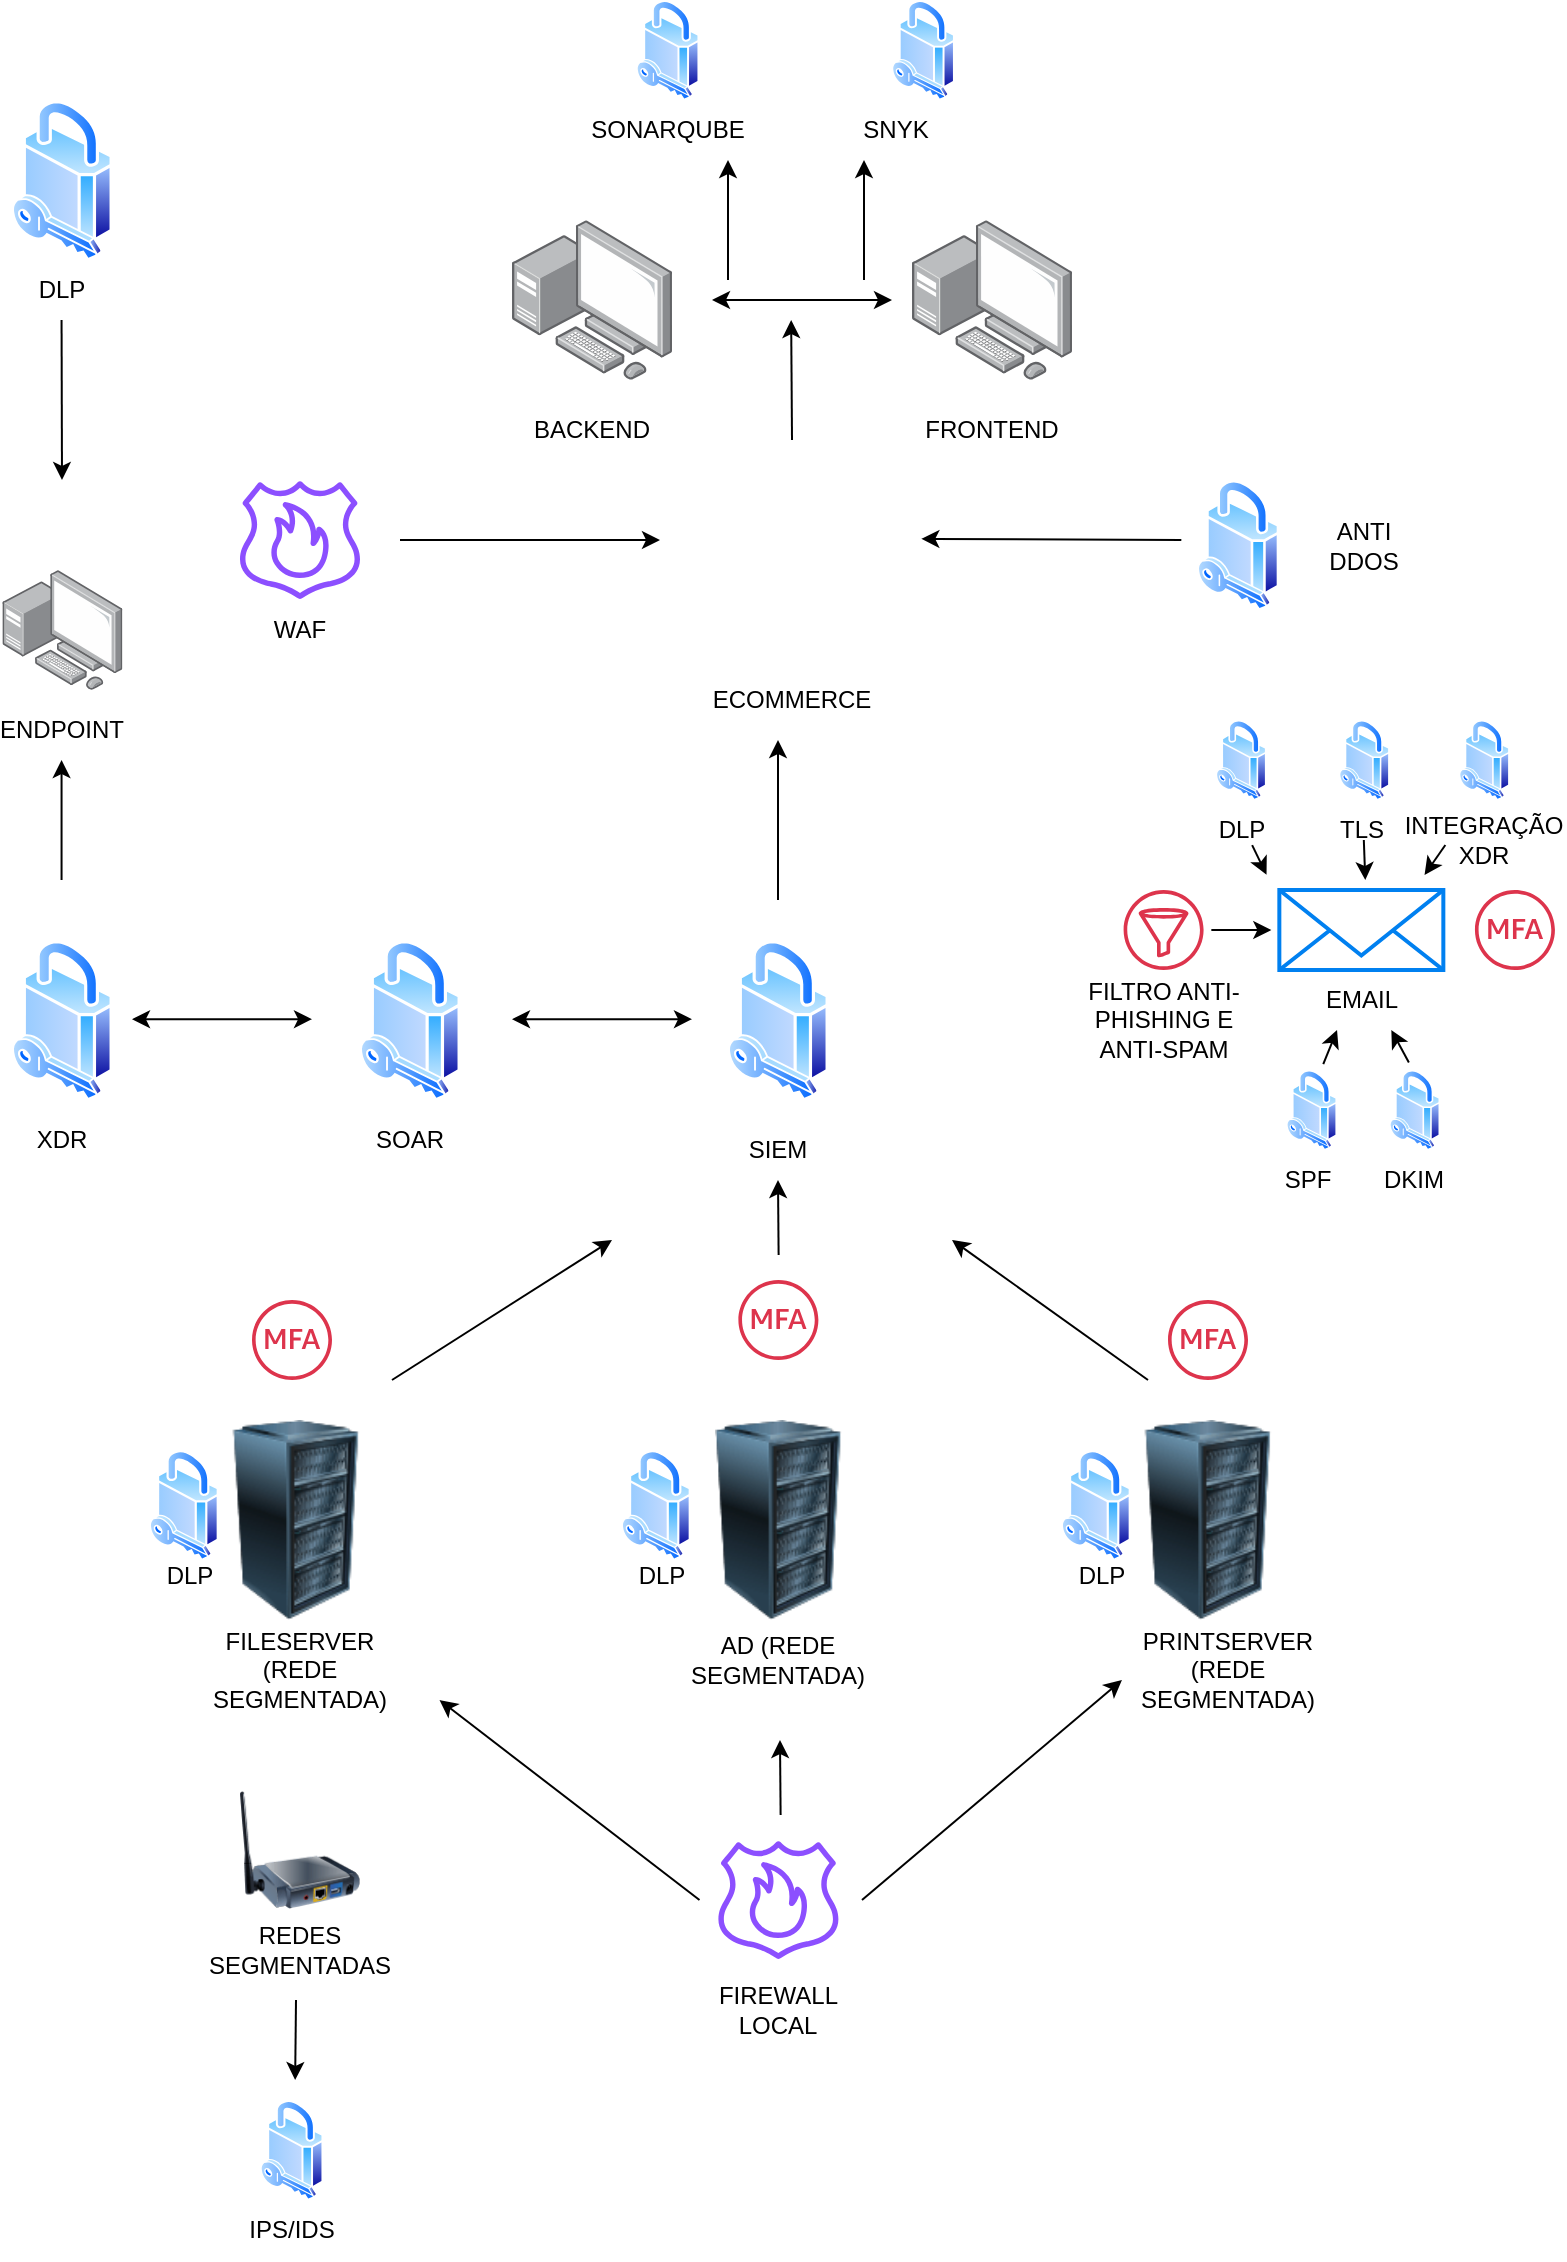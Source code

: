 <mxfile version="24.3.1" type="github">
  <diagram name="Página-1" id="cqZcuJoVivcCUEAk2p_z">
    <mxGraphModel dx="2440" dy="918" grid="1" gridSize="10" guides="1" tooltips="1" connect="1" arrows="1" fold="1" page="1" pageScale="1" pageWidth="827" pageHeight="1169" math="0" shadow="0">
      <root>
        <mxCell id="0" />
        <mxCell id="1" parent="0" />
        <mxCell id="bMiDlox5q61iTtw8jfHs-1" value="" style="shape=image;html=1;verticalAlign=top;verticalLabelPosition=bottom;labelBackgroundColor=#ffffff;imageAspect=0;aspect=fixed;image=https://cdn4.iconfinder.com/data/icons/flat-services-icons/128/e-comerce.png" vertex="1" parent="1">
          <mxGeometry x="380" y="260" width="80" height="80" as="geometry" />
        </mxCell>
        <mxCell id="bMiDlox5q61iTtw8jfHs-2" value="ECOMMERCE" style="text;strokeColor=none;align=center;fillColor=none;html=1;verticalAlign=middle;whiteSpace=wrap;rounded=0;" vertex="1" parent="1">
          <mxGeometry x="360" y="360" width="120" height="40" as="geometry" />
        </mxCell>
        <mxCell id="bMiDlox5q61iTtw8jfHs-3" value="" style="image;aspect=fixed;perimeter=ellipsePerimeter;html=1;align=center;shadow=0;dashed=0;spacingTop=3;image=img/lib/active_directory/security.svg;" vertex="1" parent="1">
          <mxGeometry x="388" y="500" width="50.4" height="80" as="geometry" />
        </mxCell>
        <mxCell id="bMiDlox5q61iTtw8jfHs-4" value="SIEM" style="text;strokeColor=none;align=center;fillColor=none;html=1;verticalAlign=middle;whiteSpace=wrap;rounded=0;" vertex="1" parent="1">
          <mxGeometry x="372.2" y="585" width="82" height="40" as="geometry" />
        </mxCell>
        <mxCell id="bMiDlox5q61iTtw8jfHs-5" value="" style="endArrow=classic;html=1;rounded=0;" edge="1" parent="1">
          <mxGeometry width="50" height="50" relative="1" as="geometry">
            <mxPoint x="413" y="480" as="sourcePoint" />
            <mxPoint x="413" y="400" as="targetPoint" />
          </mxGeometry>
        </mxCell>
        <mxCell id="bMiDlox5q61iTtw8jfHs-6" value="" style="sketch=0;outlineConnect=0;fontColor=#232F3E;gradientColor=none;fillColor=#8C4FFF;strokeColor=none;dashed=0;verticalLabelPosition=bottom;verticalAlign=top;align=center;html=1;fontSize=12;fontStyle=0;aspect=fixed;pointerEvents=1;shape=mxgraph.aws4.route_53_resolver_dns_firewall;" vertex="1" parent="1">
          <mxGeometry x="144" y="270" width="60" height="60" as="geometry" />
        </mxCell>
        <mxCell id="bMiDlox5q61iTtw8jfHs-7" value="" style="endArrow=classic;html=1;rounded=0;" edge="1" parent="1">
          <mxGeometry width="50" height="50" relative="1" as="geometry">
            <mxPoint x="224" y="300" as="sourcePoint" />
            <mxPoint x="354" y="300" as="targetPoint" />
          </mxGeometry>
        </mxCell>
        <mxCell id="bMiDlox5q61iTtw8jfHs-9" value="WAF" style="text;strokeColor=none;align=center;fillColor=none;html=1;verticalAlign=middle;whiteSpace=wrap;rounded=0;" vertex="1" parent="1">
          <mxGeometry x="144" y="330" width="60" height="30" as="geometry" />
        </mxCell>
        <mxCell id="bMiDlox5q61iTtw8jfHs-11" value="" style="image;points=[];aspect=fixed;html=1;align=center;shadow=0;dashed=0;image=img/lib/allied_telesis/computer_and_terminals/Personal_Computer_with_Server.svg;" vertex="1" parent="1">
          <mxGeometry x="280" y="140" width="80" height="80" as="geometry" />
        </mxCell>
        <mxCell id="bMiDlox5q61iTtw8jfHs-12" value="" style="image;points=[];aspect=fixed;html=1;align=center;shadow=0;dashed=0;image=img/lib/allied_telesis/computer_and_terminals/Personal_Computer_with_Server.svg;" vertex="1" parent="1">
          <mxGeometry x="480" y="140" width="80" height="80" as="geometry" />
        </mxCell>
        <mxCell id="bMiDlox5q61iTtw8jfHs-13" value="BACKEND" style="text;strokeColor=none;align=center;fillColor=none;html=1;verticalAlign=middle;whiteSpace=wrap;rounded=0;" vertex="1" parent="1">
          <mxGeometry x="290" y="230" width="60" height="30" as="geometry" />
        </mxCell>
        <mxCell id="bMiDlox5q61iTtw8jfHs-14" value="FRONT&lt;span style=&quot;background-color: initial;&quot;&gt;END&lt;/span&gt;" style="text;strokeColor=none;align=center;fillColor=none;html=1;verticalAlign=middle;whiteSpace=wrap;rounded=0;" vertex="1" parent="1">
          <mxGeometry x="490" y="230" width="60" height="30" as="geometry" />
        </mxCell>
        <mxCell id="bMiDlox5q61iTtw8jfHs-21" value="" style="endArrow=classic;startArrow=classic;html=1;rounded=0;" edge="1" parent="1">
          <mxGeometry width="50" height="50" relative="1" as="geometry">
            <mxPoint x="380" y="180" as="sourcePoint" />
            <mxPoint x="470" y="180" as="targetPoint" />
          </mxGeometry>
        </mxCell>
        <mxCell id="bMiDlox5q61iTtw8jfHs-22" value="" style="endArrow=classic;html=1;rounded=0;" edge="1" parent="1">
          <mxGeometry width="50" height="50" relative="1" as="geometry">
            <mxPoint x="388" y="170" as="sourcePoint" />
            <mxPoint x="388" y="110" as="targetPoint" />
          </mxGeometry>
        </mxCell>
        <mxCell id="bMiDlox5q61iTtw8jfHs-23" value="" style="image;aspect=fixed;perimeter=ellipsePerimeter;html=1;align=center;shadow=0;dashed=0;spacingTop=3;image=img/lib/active_directory/security.svg;" vertex="1" parent="1">
          <mxGeometry x="342.25" y="30" width="31.5" height="50" as="geometry" />
        </mxCell>
        <mxCell id="bMiDlox5q61iTtw8jfHs-24" value="SONARQUBE" style="text;strokeColor=none;align=center;fillColor=none;html=1;verticalAlign=middle;whiteSpace=wrap;rounded=0;" vertex="1" parent="1">
          <mxGeometry x="328" y="80" width="60" height="30" as="geometry" />
        </mxCell>
        <mxCell id="bMiDlox5q61iTtw8jfHs-25" value="" style="endArrow=classic;html=1;rounded=0;" edge="1" parent="1">
          <mxGeometry width="50" height="50" relative="1" as="geometry">
            <mxPoint x="456" y="170" as="sourcePoint" />
            <mxPoint x="456" y="110" as="targetPoint" />
          </mxGeometry>
        </mxCell>
        <mxCell id="bMiDlox5q61iTtw8jfHs-26" value="" style="image;aspect=fixed;perimeter=ellipsePerimeter;html=1;align=center;shadow=0;dashed=0;spacingTop=3;image=img/lib/active_directory/security.svg;" vertex="1" parent="1">
          <mxGeometry x="470" y="30" width="31.5" height="50" as="geometry" />
        </mxCell>
        <mxCell id="bMiDlox5q61iTtw8jfHs-27" value="SNYK" style="text;strokeColor=none;align=center;fillColor=none;html=1;verticalAlign=middle;whiteSpace=wrap;rounded=0;" vertex="1" parent="1">
          <mxGeometry x="441.5" y="80" width="60" height="30" as="geometry" />
        </mxCell>
        <mxCell id="bMiDlox5q61iTtw8jfHs-28" value="" style="image;html=1;image=img/lib/clip_art/computers/Server_Rack_128x128.png" vertex="1" parent="1">
          <mxGeometry x="124" y="740" width="96" height="100" as="geometry" />
        </mxCell>
        <mxCell id="bMiDlox5q61iTtw8jfHs-29" value="" style="image;html=1;image=img/lib/clip_art/computers/Server_Rack_128x128.png" vertex="1" parent="1">
          <mxGeometry x="365.2" y="740" width="96" height="100" as="geometry" />
        </mxCell>
        <mxCell id="bMiDlox5q61iTtw8jfHs-30" value="" style="image;html=1;image=img/lib/clip_art/computers/Server_Rack_128x128.png" vertex="1" parent="1">
          <mxGeometry x="580" y="740" width="96" height="100" as="geometry" />
        </mxCell>
        <mxCell id="bMiDlox5q61iTtw8jfHs-33" value="" style="endArrow=classic;html=1;rounded=0;entryX=0.423;entryY=1.063;entryDx=0;entryDy=0;entryPerimeter=0;" edge="1" parent="1">
          <mxGeometry width="50" height="50" relative="1" as="geometry">
            <mxPoint x="413.31" y="657.48" as="sourcePoint" />
            <mxPoint x="412.996" y="620" as="targetPoint" />
          </mxGeometry>
        </mxCell>
        <mxCell id="bMiDlox5q61iTtw8jfHs-35" value="FILESERVER&lt;div&gt;(REDE SEGMENTADA)&lt;/div&gt;" style="text;strokeColor=none;align=center;fillColor=none;html=1;verticalAlign=middle;whiteSpace=wrap;rounded=0;" vertex="1" parent="1">
          <mxGeometry x="144" y="850" width="60" height="30" as="geometry" />
        </mxCell>
        <mxCell id="bMiDlox5q61iTtw8jfHs-36" value="AD (REDE SEGMENTADA)" style="text;strokeColor=none;align=center;fillColor=none;html=1;verticalAlign=middle;whiteSpace=wrap;rounded=0;" vertex="1" parent="1">
          <mxGeometry x="383.2" y="850" width="60" height="20" as="geometry" />
        </mxCell>
        <mxCell id="bMiDlox5q61iTtw8jfHs-37" value="PRINTSERVER (REDE SEGMENTADA)" style="text;strokeColor=none;align=center;fillColor=none;html=1;verticalAlign=middle;whiteSpace=wrap;rounded=0;" vertex="1" parent="1">
          <mxGeometry x="608" y="855" width="60" height="20" as="geometry" />
        </mxCell>
        <mxCell id="bMiDlox5q61iTtw8jfHs-38" value="" style="sketch=0;outlineConnect=0;fontColor=#232F3E;gradientColor=none;fillColor=#8C4FFF;strokeColor=none;dashed=0;verticalLabelPosition=bottom;verticalAlign=top;align=center;html=1;fontSize=12;fontStyle=0;aspect=fixed;pointerEvents=1;shape=mxgraph.aws4.route_53_resolver_dns_firewall;" vertex="1" parent="1">
          <mxGeometry x="383.2" y="950" width="60" height="60" as="geometry" />
        </mxCell>
        <mxCell id="bMiDlox5q61iTtw8jfHs-39" value="FIREWALL LOCAL" style="text;strokeColor=none;align=center;fillColor=none;html=1;verticalAlign=middle;whiteSpace=wrap;rounded=0;" vertex="1" parent="1">
          <mxGeometry x="383.2" y="1020" width="60" height="30" as="geometry" />
        </mxCell>
        <mxCell id="bMiDlox5q61iTtw8jfHs-41" value="" style="endArrow=classic;html=1;rounded=0;" edge="1" parent="1">
          <mxGeometry width="50" height="50" relative="1" as="geometry">
            <mxPoint x="373.75" y="980" as="sourcePoint" />
            <mxPoint x="243.75" y="880" as="targetPoint" />
          </mxGeometry>
        </mxCell>
        <mxCell id="bMiDlox5q61iTtw8jfHs-42" value="" style="endArrow=classic;html=1;rounded=0;" edge="1" parent="1">
          <mxGeometry width="50" height="50" relative="1" as="geometry">
            <mxPoint x="455" y="980" as="sourcePoint" />
            <mxPoint x="585" y="870" as="targetPoint" />
          </mxGeometry>
        </mxCell>
        <mxCell id="bMiDlox5q61iTtw8jfHs-43" value="" style="endArrow=classic;html=1;rounded=0;entryX=0.423;entryY=1.063;entryDx=0;entryDy=0;entryPerimeter=0;" edge="1" parent="1">
          <mxGeometry width="50" height="50" relative="1" as="geometry">
            <mxPoint x="414.31" y="937.48" as="sourcePoint" />
            <mxPoint x="413.996" y="900" as="targetPoint" />
          </mxGeometry>
        </mxCell>
        <mxCell id="bMiDlox5q61iTtw8jfHs-44" value="" style="endArrow=classic;html=1;rounded=0;" edge="1" parent="1">
          <mxGeometry width="50" height="50" relative="1" as="geometry">
            <mxPoint x="220" y="720" as="sourcePoint" />
            <mxPoint x="330" y="650" as="targetPoint" />
          </mxGeometry>
        </mxCell>
        <mxCell id="bMiDlox5q61iTtw8jfHs-45" value="" style="endArrow=classic;html=1;rounded=0;" edge="1" parent="1">
          <mxGeometry width="50" height="50" relative="1" as="geometry">
            <mxPoint x="598" y="720" as="sourcePoint" />
            <mxPoint x="500" y="650" as="targetPoint" />
          </mxGeometry>
        </mxCell>
        <mxCell id="bMiDlox5q61iTtw8jfHs-46" value="" style="sketch=0;outlineConnect=0;fontColor=#232F3E;gradientColor=none;fillColor=#DD344C;strokeColor=none;dashed=0;verticalLabelPosition=bottom;verticalAlign=top;align=center;html=1;fontSize=12;fontStyle=0;aspect=fixed;pointerEvents=1;shape=mxgraph.aws4.mfa_token;" vertex="1" parent="1">
          <mxGeometry x="150" y="680" width="40" height="40" as="geometry" />
        </mxCell>
        <mxCell id="bMiDlox5q61iTtw8jfHs-47" value="" style="sketch=0;outlineConnect=0;fontColor=#232F3E;gradientColor=none;fillColor=#DD344C;strokeColor=none;dashed=0;verticalLabelPosition=bottom;verticalAlign=top;align=center;html=1;fontSize=12;fontStyle=0;aspect=fixed;pointerEvents=1;shape=mxgraph.aws4.mfa_token;" vertex="1" parent="1">
          <mxGeometry x="608" y="680" width="40" height="40" as="geometry" />
        </mxCell>
        <mxCell id="bMiDlox5q61iTtw8jfHs-48" value="" style="sketch=0;outlineConnect=0;fontColor=#232F3E;gradientColor=none;fillColor=#DD344C;strokeColor=none;dashed=0;verticalLabelPosition=bottom;verticalAlign=top;align=center;html=1;fontSize=12;fontStyle=0;aspect=fixed;pointerEvents=1;shape=mxgraph.aws4.mfa_token;" vertex="1" parent="1">
          <mxGeometry x="393.2" y="670" width="40" height="40" as="geometry" />
        </mxCell>
        <mxCell id="bMiDlox5q61iTtw8jfHs-55" value="" style="image;html=1;image=img/lib/clip_art/networking/Print_Server_Wireless_128x128.png" vertex="1" parent="1">
          <mxGeometry x="144" y="920" width="60" height="70" as="geometry" />
        </mxCell>
        <mxCell id="bMiDlox5q61iTtw8jfHs-56" value="REDES SEGMENTADAS" style="text;strokeColor=none;align=center;fillColor=none;html=1;verticalAlign=middle;whiteSpace=wrap;rounded=0;" vertex="1" parent="1">
          <mxGeometry x="144" y="990" width="60" height="30" as="geometry" />
        </mxCell>
        <mxCell id="bMiDlox5q61iTtw8jfHs-57" value="" style="image;aspect=fixed;perimeter=ellipsePerimeter;html=1;align=center;shadow=0;dashed=0;spacingTop=3;image=img/lib/active_directory/security.svg;" vertex="1" parent="1">
          <mxGeometry x="154.25" y="1080" width="31.5" height="50" as="geometry" />
        </mxCell>
        <mxCell id="bMiDlox5q61iTtw8jfHs-58" value="" style="endArrow=classic;html=1;rounded=0;" edge="1" parent="1">
          <mxGeometry width="50" height="50" relative="1" as="geometry">
            <mxPoint x="172" y="1030" as="sourcePoint" />
            <mxPoint x="171.58" y="1070" as="targetPoint" />
          </mxGeometry>
        </mxCell>
        <mxCell id="bMiDlox5q61iTtw8jfHs-59" value="IPS/IDS" style="text;strokeColor=none;align=center;fillColor=none;html=1;verticalAlign=middle;whiteSpace=wrap;rounded=0;" vertex="1" parent="1">
          <mxGeometry x="140" y="1130" width="60" height="30" as="geometry" />
        </mxCell>
        <mxCell id="bMiDlox5q61iTtw8jfHs-60" value="" style="image;aspect=fixed;perimeter=ellipsePerimeter;html=1;align=center;shadow=0;dashed=0;spacingTop=3;image=img/lib/active_directory/security.svg;" vertex="1" parent="1">
          <mxGeometry x="204" y="500" width="50.4" height="80" as="geometry" />
        </mxCell>
        <mxCell id="bMiDlox5q61iTtw8jfHs-61" value="" style="endArrow=classic;startArrow=classic;html=1;rounded=0;" edge="1" parent="1">
          <mxGeometry width="50" height="50" relative="1" as="geometry">
            <mxPoint x="280" y="539.58" as="sourcePoint" />
            <mxPoint x="370" y="539.58" as="targetPoint" />
          </mxGeometry>
        </mxCell>
        <mxCell id="bMiDlox5q61iTtw8jfHs-62" value="SOAR" style="text;strokeColor=none;align=center;fillColor=none;html=1;verticalAlign=middle;whiteSpace=wrap;rounded=0;" vertex="1" parent="1">
          <mxGeometry x="169.2" y="580" width="120" height="40" as="geometry" />
        </mxCell>
        <mxCell id="bMiDlox5q61iTtw8jfHs-63" value="" style="image;aspect=fixed;perimeter=ellipsePerimeter;html=1;align=center;shadow=0;dashed=0;spacingTop=3;image=img/lib/active_directory/security.svg;" vertex="1" parent="1">
          <mxGeometry x="30" y="500" width="50.4" height="80" as="geometry" />
        </mxCell>
        <mxCell id="bMiDlox5q61iTtw8jfHs-66" value="" style="endArrow=classic;startArrow=classic;html=1;rounded=0;" edge="1" parent="1">
          <mxGeometry width="50" height="50" relative="1" as="geometry">
            <mxPoint x="90" y="539.58" as="sourcePoint" />
            <mxPoint x="180" y="539.58" as="targetPoint" />
          </mxGeometry>
        </mxCell>
        <mxCell id="bMiDlox5q61iTtw8jfHs-67" value="XDR" style="text;strokeColor=none;align=center;fillColor=none;html=1;verticalAlign=middle;whiteSpace=wrap;rounded=0;" vertex="1" parent="1">
          <mxGeometry x="25.2" y="585" width="60" height="30" as="geometry" />
        </mxCell>
        <mxCell id="bMiDlox5q61iTtw8jfHs-68" value="" style="image;points=[];aspect=fixed;html=1;align=center;shadow=0;dashed=0;image=img/lib/allied_telesis/computer_and_terminals/Personal_Computer_with_Server.svg;" vertex="1" parent="1">
          <mxGeometry x="25.2" y="315" width="60" height="60" as="geometry" />
        </mxCell>
        <mxCell id="bMiDlox5q61iTtw8jfHs-69" value="ENDPOINT" style="text;strokeColor=none;align=center;fillColor=none;html=1;verticalAlign=middle;whiteSpace=wrap;rounded=0;" vertex="1" parent="1">
          <mxGeometry x="25.2" y="380" width="60" height="30" as="geometry" />
        </mxCell>
        <mxCell id="bMiDlox5q61iTtw8jfHs-71" value="" style="endArrow=classic;html=1;rounded=0;" edge="1" parent="1">
          <mxGeometry width="50" height="50" relative="1" as="geometry">
            <mxPoint x="54.78" y="470" as="sourcePoint" />
            <mxPoint x="54.78" y="410" as="targetPoint" />
          </mxGeometry>
        </mxCell>
        <mxCell id="bMiDlox5q61iTtw8jfHs-72" value="" style="image;aspect=fixed;perimeter=ellipsePerimeter;html=1;align=center;shadow=0;dashed=0;spacingTop=3;image=img/lib/active_directory/security.svg;" vertex="1" parent="1">
          <mxGeometry x="30.0" y="80" width="50.4" height="80" as="geometry" />
        </mxCell>
        <mxCell id="bMiDlox5q61iTtw8jfHs-73" value="DLP" style="text;strokeColor=none;align=center;fillColor=none;html=1;verticalAlign=middle;whiteSpace=wrap;rounded=0;" vertex="1" parent="1">
          <mxGeometry x="25.2" y="160" width="60" height="30" as="geometry" />
        </mxCell>
        <mxCell id="bMiDlox5q61iTtw8jfHs-74" value="" style="endArrow=classic;html=1;rounded=0;" edge="1" parent="1">
          <mxGeometry width="50" height="50" relative="1" as="geometry">
            <mxPoint x="54.78" y="190" as="sourcePoint" />
            <mxPoint x="55" y="270" as="targetPoint" />
          </mxGeometry>
        </mxCell>
        <mxCell id="bMiDlox5q61iTtw8jfHs-75" value="" style="image;aspect=fixed;perimeter=ellipsePerimeter;html=1;align=center;shadow=0;dashed=0;spacingTop=3;image=img/lib/active_directory/security.svg;" vertex="1" parent="1">
          <mxGeometry x="98.8" y="755" width="34.65" height="55" as="geometry" />
        </mxCell>
        <mxCell id="bMiDlox5q61iTtw8jfHs-76" value="DLP" style="text;strokeColor=none;align=center;fillColor=none;html=1;verticalAlign=middle;whiteSpace=wrap;rounded=0;" vertex="1" parent="1">
          <mxGeometry x="94" y="810" width="50" height="15" as="geometry" />
        </mxCell>
        <mxCell id="bMiDlox5q61iTtw8jfHs-77" value="" style="image;aspect=fixed;perimeter=ellipsePerimeter;html=1;align=center;shadow=0;dashed=0;spacingTop=3;image=img/lib/active_directory/security.svg;" vertex="1" parent="1">
          <mxGeometry x="334.8" y="755" width="34.65" height="55" as="geometry" />
        </mxCell>
        <mxCell id="bMiDlox5q61iTtw8jfHs-78" value="DLP" style="text;strokeColor=none;align=center;fillColor=none;html=1;verticalAlign=middle;whiteSpace=wrap;rounded=0;" vertex="1" parent="1">
          <mxGeometry x="330" y="810" width="50" height="15" as="geometry" />
        </mxCell>
        <mxCell id="bMiDlox5q61iTtw8jfHs-79" value="" style="image;aspect=fixed;perimeter=ellipsePerimeter;html=1;align=center;shadow=0;dashed=0;spacingTop=3;image=img/lib/active_directory/security.svg;" vertex="1" parent="1">
          <mxGeometry x="554.8" y="755" width="34.65" height="55" as="geometry" />
        </mxCell>
        <mxCell id="bMiDlox5q61iTtw8jfHs-80" value="DLP" style="text;strokeColor=none;align=center;fillColor=none;html=1;verticalAlign=middle;whiteSpace=wrap;rounded=0;" vertex="1" parent="1">
          <mxGeometry x="550" y="810" width="50" height="15" as="geometry" />
        </mxCell>
        <mxCell id="bMiDlox5q61iTtw8jfHs-85" value="" style="endArrow=classic;html=1;rounded=0;" edge="1" parent="1">
          <mxGeometry width="50" height="50" relative="1" as="geometry">
            <mxPoint x="420" y="250" as="sourcePoint" />
            <mxPoint x="419.58" y="190" as="targetPoint" />
          </mxGeometry>
        </mxCell>
        <mxCell id="bMiDlox5q61iTtw8jfHs-86" value="" style="html=1;verticalLabelPosition=bottom;align=center;labelBackgroundColor=#ffffff;verticalAlign=top;strokeWidth=2;strokeColor=#0080F0;shadow=0;dashed=0;shape=mxgraph.ios7.icons.mail;" vertex="1" parent="1">
          <mxGeometry x="663.67" y="475" width="82" height="40" as="geometry" />
        </mxCell>
        <mxCell id="bMiDlox5q61iTtw8jfHs-87" value="EMAIL" style="text;strokeColor=none;align=center;fillColor=none;html=1;verticalAlign=middle;whiteSpace=wrap;rounded=0;" vertex="1" parent="1">
          <mxGeometry x="674.67" y="515" width="60" height="30" as="geometry" />
        </mxCell>
        <mxCell id="bMiDlox5q61iTtw8jfHs-88" value="" style="image;aspect=fixed;perimeter=ellipsePerimeter;html=1;align=center;shadow=0;dashed=0;spacingTop=3;image=img/lib/active_directory/security.svg;" vertex="1" parent="1">
          <mxGeometry x="667.32" y="565" width="25.2" height="40" as="geometry" />
        </mxCell>
        <mxCell id="bMiDlox5q61iTtw8jfHs-90" value="" style="image;aspect=fixed;perimeter=ellipsePerimeter;html=1;align=center;shadow=0;dashed=0;spacingTop=3;image=img/lib/active_directory/security.svg;" vertex="1" parent="1">
          <mxGeometry x="718.87" y="565" width="25.2" height="40" as="geometry" />
        </mxCell>
        <mxCell id="bMiDlox5q61iTtw8jfHs-93" value="SPF" style="text;strokeColor=none;align=center;fillColor=none;html=1;verticalAlign=middle;whiteSpace=wrap;rounded=0;" vertex="1" parent="1">
          <mxGeometry x="647.87" y="605" width="60" height="30" as="geometry" />
        </mxCell>
        <mxCell id="bMiDlox5q61iTtw8jfHs-94" value="DKIM" style="text;strokeColor=none;align=center;fillColor=none;html=1;verticalAlign=middle;whiteSpace=wrap;rounded=0;" vertex="1" parent="1">
          <mxGeometry x="701.47" y="605" width="60" height="30" as="geometry" />
        </mxCell>
        <mxCell id="bMiDlox5q61iTtw8jfHs-96" value="" style="image;aspect=fixed;perimeter=ellipsePerimeter;html=1;align=center;shadow=0;dashed=0;spacingTop=3;image=img/lib/active_directory/security.svg;" vertex="1" parent="1">
          <mxGeometry x="632.07" y="390" width="25.2" height="40" as="geometry" />
        </mxCell>
        <mxCell id="bMiDlox5q61iTtw8jfHs-97" value="" style="image;aspect=fixed;perimeter=ellipsePerimeter;html=1;align=center;shadow=0;dashed=0;spacingTop=3;image=img/lib/active_directory/security.svg;" vertex="1" parent="1">
          <mxGeometry x="753.67" y="390" width="25.2" height="40" as="geometry" />
        </mxCell>
        <mxCell id="bMiDlox5q61iTtw8jfHs-98" value="DLP" style="text;strokeColor=none;align=center;fillColor=none;html=1;verticalAlign=middle;whiteSpace=wrap;rounded=0;" vertex="1" parent="1">
          <mxGeometry x="614.67" y="430" width="60" height="30" as="geometry" />
        </mxCell>
        <mxCell id="bMiDlox5q61iTtw8jfHs-99" value="INTEGRAÇÃO&lt;div&gt;XDR&lt;/div&gt;" style="text;strokeColor=none;align=center;fillColor=none;html=1;verticalAlign=middle;whiteSpace=wrap;rounded=0;" vertex="1" parent="1">
          <mxGeometry x="736.27" y="435" width="60" height="30" as="geometry" />
        </mxCell>
        <mxCell id="bMiDlox5q61iTtw8jfHs-100" value="" style="image;aspect=fixed;perimeter=ellipsePerimeter;html=1;align=center;shadow=0;dashed=0;spacingTop=3;image=img/lib/active_directory/security.svg;" vertex="1" parent="1">
          <mxGeometry x="693.67" y="390" width="25.2" height="40" as="geometry" />
        </mxCell>
        <mxCell id="bMiDlox5q61iTtw8jfHs-101" value="TLS" style="text;strokeColor=none;align=center;fillColor=none;html=1;verticalAlign=middle;whiteSpace=wrap;rounded=0;" vertex="1" parent="1">
          <mxGeometry x="674.67" y="430" width="60" height="30" as="geometry" />
        </mxCell>
        <mxCell id="bMiDlox5q61iTtw8jfHs-103" value="" style="endArrow=classic;html=1;rounded=0;entryX=0.218;entryY=1.058;entryDx=0;entryDy=0;entryPerimeter=0;exitX=0.727;exitY=-0.072;exitDx=0;exitDy=0;exitPerimeter=0;" edge="1" parent="1" source="bMiDlox5q61iTtw8jfHs-88">
          <mxGeometry width="50" height="50" relative="1" as="geometry">
            <mxPoint x="686.44" y="561.23" as="sourcePoint" />
            <mxPoint x="692.52" y="545.0" as="targetPoint" />
          </mxGeometry>
        </mxCell>
        <mxCell id="bMiDlox5q61iTtw8jfHs-104" value="" style="endArrow=classic;html=1;rounded=0;entryX=0.75;entryY=1;entryDx=0;entryDy=0;" edge="1" parent="1" target="bMiDlox5q61iTtw8jfHs-87">
          <mxGeometry width="50" height="50" relative="1" as="geometry">
            <mxPoint x="728.43" y="561.23" as="sourcePoint" />
            <mxPoint x="734.51" y="545.0" as="targetPoint" />
          </mxGeometry>
        </mxCell>
        <mxCell id="bMiDlox5q61iTtw8jfHs-105" value="" style="endArrow=classic;html=1;rounded=0;exitX=0.59;exitY=1.006;exitDx=0;exitDy=0;exitPerimeter=0;" edge="1" parent="1">
          <mxGeometry width="50" height="50" relative="1" as="geometry">
            <mxPoint x="650.07" y="452.59" as="sourcePoint" />
            <mxPoint x="657.27" y="467.41" as="targetPoint" />
          </mxGeometry>
        </mxCell>
        <mxCell id="bMiDlox5q61iTtw8jfHs-106" value="" style="endArrow=classic;html=1;rounded=0;" edge="1" parent="1">
          <mxGeometry width="50" height="50" relative="1" as="geometry">
            <mxPoint x="705.91" y="450" as="sourcePoint" />
            <mxPoint x="706.64" y="470" as="targetPoint" />
          </mxGeometry>
        </mxCell>
        <mxCell id="bMiDlox5q61iTtw8jfHs-107" value="" style="endArrow=classic;html=1;rounded=0;exitX=0.59;exitY=1.006;exitDx=0;exitDy=0;exitPerimeter=0;" edge="1" parent="1">
          <mxGeometry width="50" height="50" relative="1" as="geometry">
            <mxPoint x="746.67" y="452.5" as="sourcePoint" />
            <mxPoint x="736.27" y="467.5" as="targetPoint" />
          </mxGeometry>
        </mxCell>
        <mxCell id="bMiDlox5q61iTtw8jfHs-108" value="" style="sketch=0;outlineConnect=0;fontColor=#232F3E;gradientColor=none;fillColor=#DD344C;strokeColor=none;dashed=0;verticalLabelPosition=bottom;verticalAlign=top;align=center;html=1;fontSize=12;fontStyle=0;aspect=fixed;pointerEvents=1;shape=mxgraph.aws4.filtering_rule;" vertex="1" parent="1">
          <mxGeometry x="585.8" y="475" width="40" height="40" as="geometry" />
        </mxCell>
        <mxCell id="bMiDlox5q61iTtw8jfHs-109" value="" style="endArrow=classic;html=1;rounded=0;" edge="1" parent="1">
          <mxGeometry width="50" height="50" relative="1" as="geometry">
            <mxPoint x="629.67" y="495" as="sourcePoint" />
            <mxPoint x="659.67" y="495" as="targetPoint" />
          </mxGeometry>
        </mxCell>
        <mxCell id="bMiDlox5q61iTtw8jfHs-110" value="FILTRO ANTI-PHISHING E ANTI-SPAM" style="text;strokeColor=none;align=center;fillColor=none;html=1;verticalAlign=middle;whiteSpace=wrap;rounded=0;" vertex="1" parent="1">
          <mxGeometry x="560.0" y="525" width="91.6" height="30" as="geometry" />
        </mxCell>
        <mxCell id="bMiDlox5q61iTtw8jfHs-111" value="" style="sketch=0;outlineConnect=0;fontColor=#232F3E;gradientColor=none;fillColor=#DD344C;strokeColor=none;dashed=0;verticalLabelPosition=bottom;verticalAlign=top;align=center;html=1;fontSize=12;fontStyle=0;aspect=fixed;pointerEvents=1;shape=mxgraph.aws4.mfa_token;" vertex="1" parent="1">
          <mxGeometry x="761.47" y="475" width="40" height="40" as="geometry" />
        </mxCell>
        <mxCell id="bMiDlox5q61iTtw8jfHs-112" value="" style="image;aspect=fixed;perimeter=ellipsePerimeter;html=1;align=center;shadow=0;dashed=0;spacingTop=3;image=img/lib/active_directory/security.svg;" vertex="1" parent="1">
          <mxGeometry x="622.72" y="270" width="40.95" height="65" as="geometry" />
        </mxCell>
        <mxCell id="bMiDlox5q61iTtw8jfHs-113" value="" style="endArrow=classic;html=1;rounded=0;" edge="1" parent="1">
          <mxGeometry width="50" height="50" relative="1" as="geometry">
            <mxPoint x="614.67" y="300" as="sourcePoint" />
            <mxPoint x="484.67" y="299.41" as="targetPoint" />
          </mxGeometry>
        </mxCell>
        <mxCell id="bMiDlox5q61iTtw8jfHs-114" value="ANTI DDOS" style="text;strokeColor=none;align=center;fillColor=none;html=1;verticalAlign=middle;whiteSpace=wrap;rounded=0;" vertex="1" parent="1">
          <mxGeometry x="676.27" y="287.5" width="60" height="30" as="geometry" />
        </mxCell>
      </root>
    </mxGraphModel>
  </diagram>
</mxfile>
